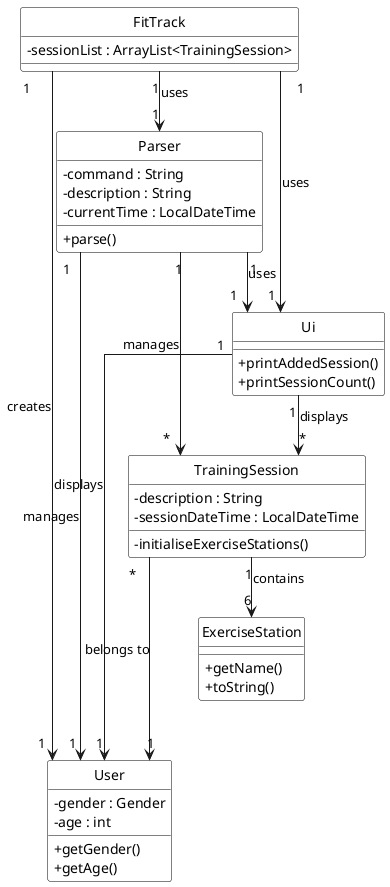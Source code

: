 @startuml
' Use right-angle straight lines for relationships
skinparam linetype ortho
hide circle
skinparam classAttributeIconSize 0
skinparam classBackgroundColor White
skinparam classBorderColor Black

' Define classes
class FitTrack {
    -sessionList : ArrayList<TrainingSession>
}

class Parser {
    -command : String
    -description : String
    -currentTime : LocalDateTime
    +parse()
}

class Ui {
    +printAddedSession()
    +printSessionCount()
}

class TrainingSession {
    -description : String
    -sessionDateTime : LocalDateTime
    -initialiseExerciseStations()
}

class User {
    -gender : Gender
    -age : int
    +getGender()
    +getAge()
}

class ExerciseStation {
    +getName()
    +toString()
}

' Define relationships with right-angle arrows
FitTrack "1" --> "1" User : creates
FitTrack "1" --> "1" Parser : uses
FitTrack "1" --> "1" Ui : uses

Parser "1" --> "1" Ui : uses
Parser "1" --> "1" User : manages
Parser "1" --> "*" TrainingSession : manages

Ui "1" -> "1" User : displays
Ui "1" --> "*" TrainingSession : displays

TrainingSession "*" ---> "1" User : belongs to
TrainingSession "1" --> "6" ExerciseStation : contains
@enduml
